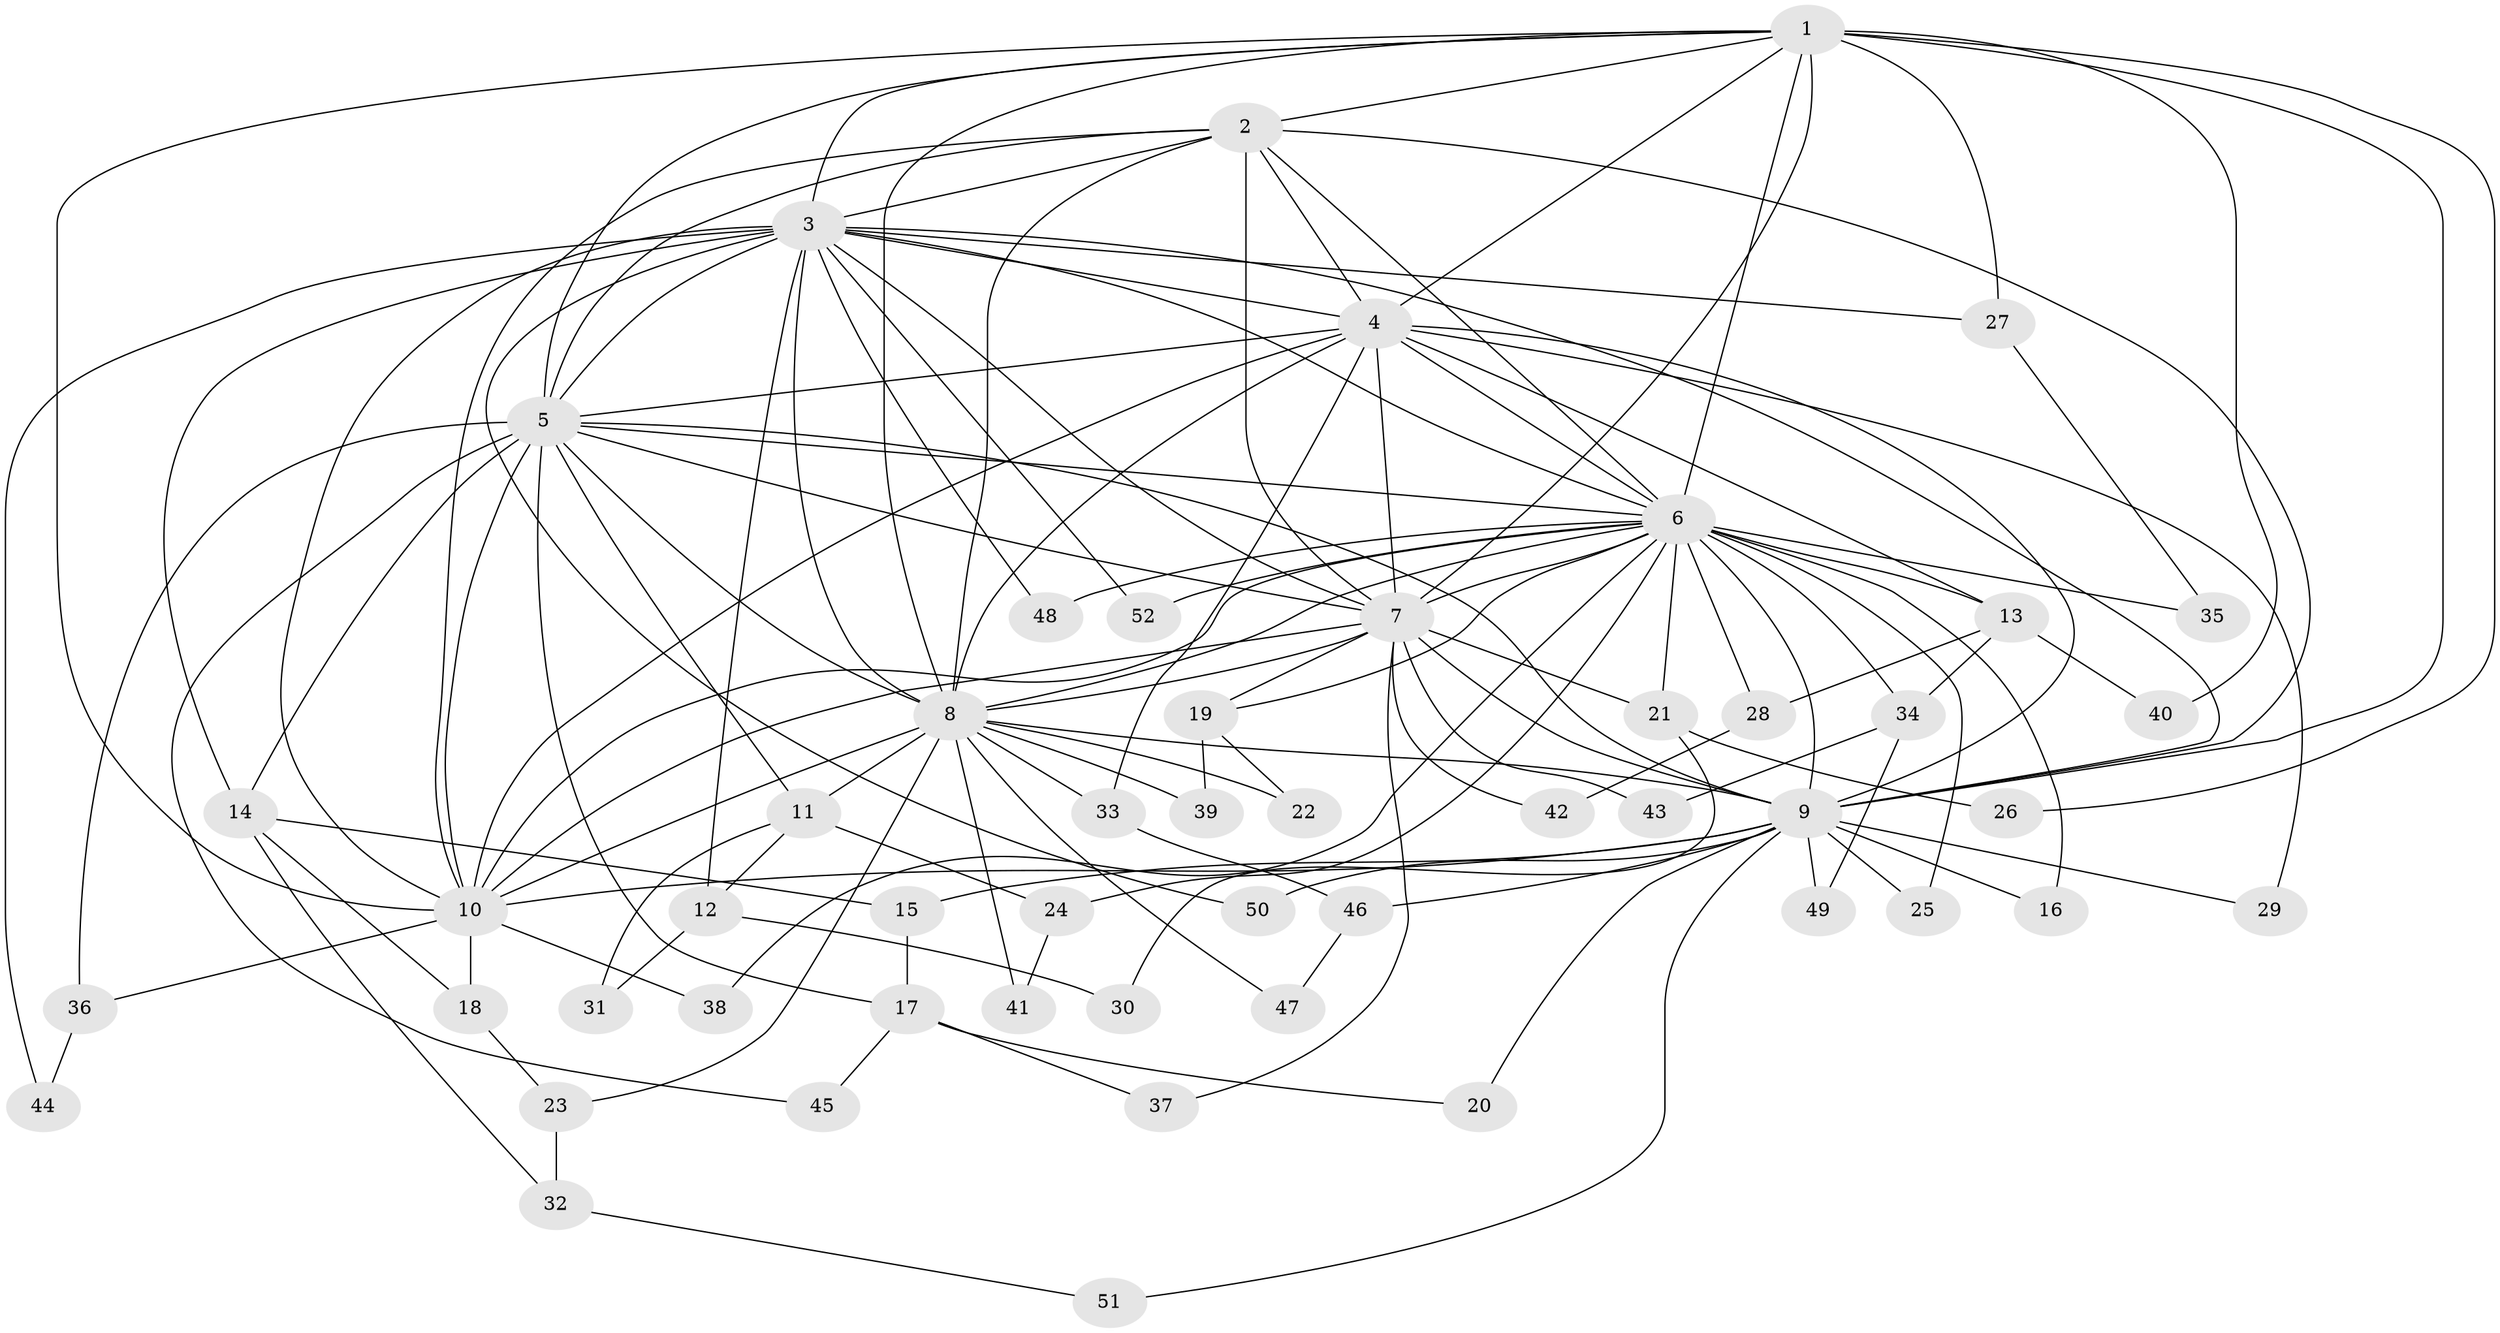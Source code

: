 // Generated by graph-tools (version 1.1) at 2025/45/03/09/25 04:45:54]
// undirected, 52 vertices, 129 edges
graph export_dot {
graph [start="1"]
  node [color=gray90,style=filled];
  1;
  2;
  3;
  4;
  5;
  6;
  7;
  8;
  9;
  10;
  11;
  12;
  13;
  14;
  15;
  16;
  17;
  18;
  19;
  20;
  21;
  22;
  23;
  24;
  25;
  26;
  27;
  28;
  29;
  30;
  31;
  32;
  33;
  34;
  35;
  36;
  37;
  38;
  39;
  40;
  41;
  42;
  43;
  44;
  45;
  46;
  47;
  48;
  49;
  50;
  51;
  52;
  1 -- 2;
  1 -- 3;
  1 -- 4;
  1 -- 5;
  1 -- 6;
  1 -- 7;
  1 -- 8;
  1 -- 9;
  1 -- 10;
  1 -- 26;
  1 -- 27;
  1 -- 40;
  2 -- 3;
  2 -- 4;
  2 -- 5;
  2 -- 6;
  2 -- 7;
  2 -- 8;
  2 -- 9;
  2 -- 10;
  3 -- 4;
  3 -- 5;
  3 -- 6;
  3 -- 7;
  3 -- 8;
  3 -- 9;
  3 -- 10;
  3 -- 12;
  3 -- 14;
  3 -- 27;
  3 -- 44;
  3 -- 48;
  3 -- 50;
  3 -- 52;
  4 -- 5;
  4 -- 6;
  4 -- 7;
  4 -- 8;
  4 -- 9;
  4 -- 10;
  4 -- 13;
  4 -- 29;
  4 -- 33;
  5 -- 6;
  5 -- 7;
  5 -- 8;
  5 -- 9;
  5 -- 10;
  5 -- 11;
  5 -- 14;
  5 -- 17;
  5 -- 36;
  5 -- 45;
  6 -- 7;
  6 -- 8;
  6 -- 9;
  6 -- 10;
  6 -- 13;
  6 -- 16;
  6 -- 19;
  6 -- 21;
  6 -- 24;
  6 -- 25;
  6 -- 28;
  6 -- 34;
  6 -- 35;
  6 -- 38;
  6 -- 48;
  6 -- 52;
  7 -- 8;
  7 -- 9;
  7 -- 10;
  7 -- 19;
  7 -- 21;
  7 -- 37;
  7 -- 42;
  7 -- 43;
  8 -- 9;
  8 -- 10;
  8 -- 11;
  8 -- 22;
  8 -- 23;
  8 -- 33;
  8 -- 39;
  8 -- 41;
  8 -- 47;
  9 -- 10;
  9 -- 15;
  9 -- 16;
  9 -- 20;
  9 -- 25;
  9 -- 29;
  9 -- 46;
  9 -- 49;
  9 -- 50;
  9 -- 51;
  10 -- 18;
  10 -- 36;
  10 -- 38;
  11 -- 12;
  11 -- 24;
  11 -- 31;
  12 -- 30;
  12 -- 31;
  13 -- 28;
  13 -- 34;
  13 -- 40;
  14 -- 15;
  14 -- 18;
  14 -- 32;
  15 -- 17;
  17 -- 20;
  17 -- 37;
  17 -- 45;
  18 -- 23;
  19 -- 22;
  19 -- 39;
  21 -- 26;
  21 -- 30;
  23 -- 32;
  24 -- 41;
  27 -- 35;
  28 -- 42;
  32 -- 51;
  33 -- 46;
  34 -- 43;
  34 -- 49;
  36 -- 44;
  46 -- 47;
}

